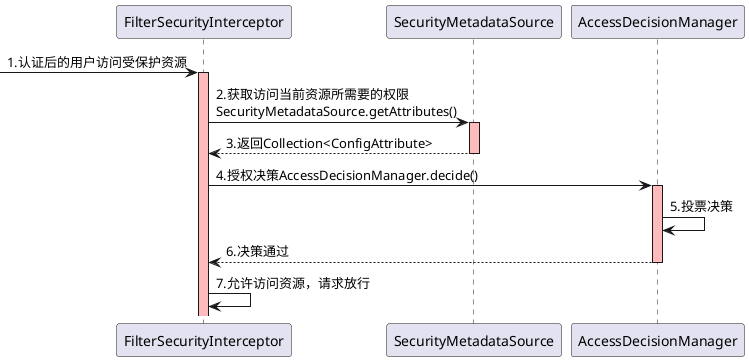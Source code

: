 @startuml

-> FilterSecurityInterceptor : 1.认证后的用户访问受保护资源

activate FilterSecurityInterceptor #FFBBBB
FilterSecurityInterceptor -> SecurityMetadataSource : 2.获取访问当前资源所需要的权限\nSecurityMetadataSource.getAttributes()

activate SecurityMetadataSource #FFBBBB
SecurityMetadataSource --> FilterSecurityInterceptor : 3.返回Collection<ConfigAttribute>
deactivate SecurityMetadataSource

FilterSecurityInterceptor -> AccessDecisionManager : 4.授权决策AccessDecisionManager.decide()

activate AccessDecisionManager #FFBBBB
AccessDecisionManager -> AccessDecisionManager : 5.投票决策


AccessDecisionManager --> FilterSecurityInterceptor : 6.决策通过
deactivate AccessDecisionManager

FilterSecurityInterceptor -> FilterSecurityInterceptor : 7.允许访问资源，请求放行

@enduml